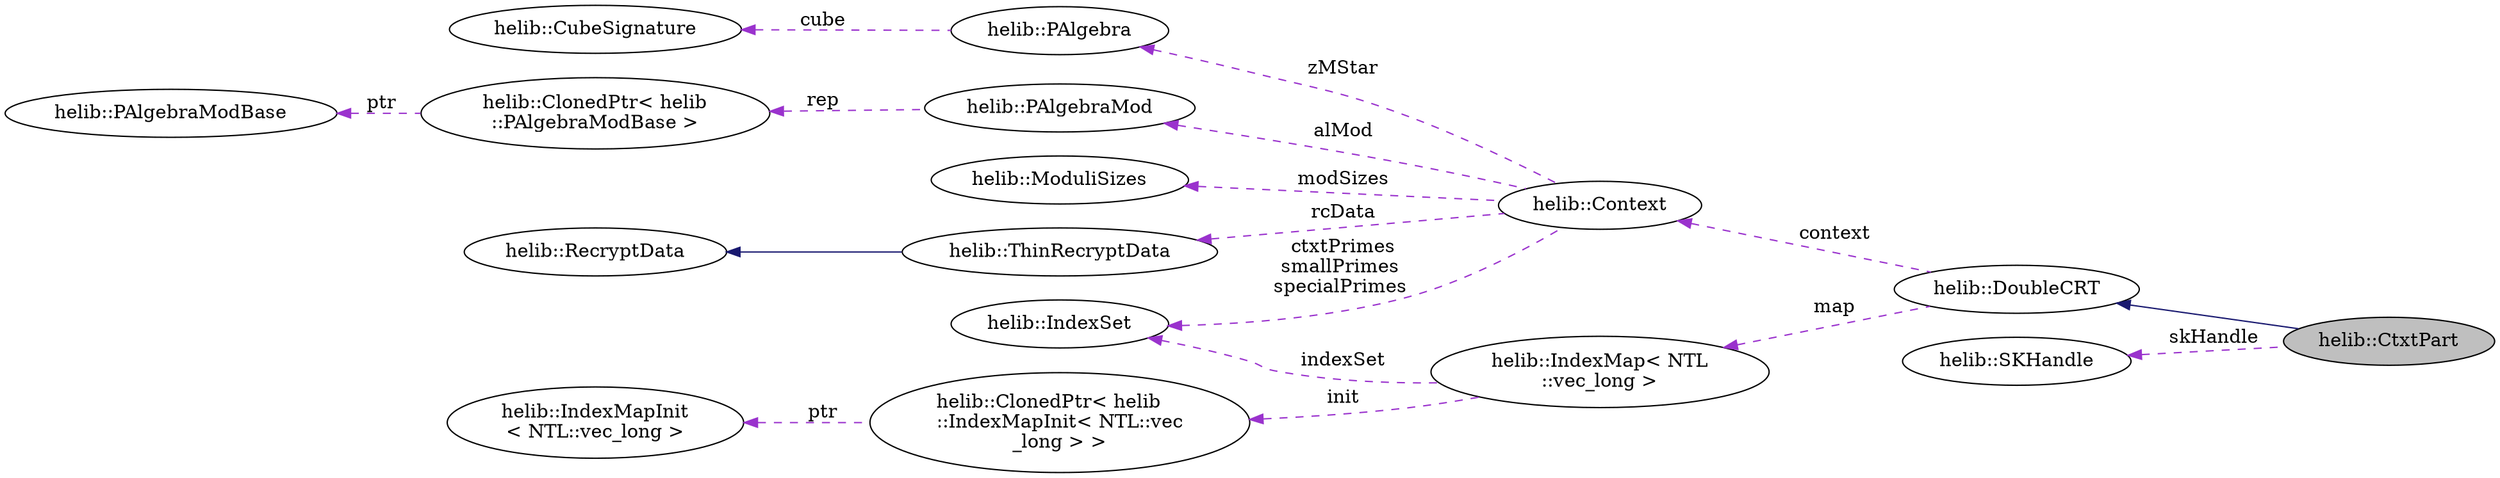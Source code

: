 digraph "helib::CtxtPart"
{
  rankdir="LR";
  N2 [label="helib::CtxtPart",color="black", fillcolor="grey75", style="filled", fontcolor="black"];
  N3 -> N2 [dir="back",color="midnightblue",style="solid"];
  N3 [label="helib::DoubleCRT",color="black", fillcolor="white", style="filled",tooltip="Implementing polynomials (elements in the ring R_Q) in double-CRT form. "];
  N4 -> N3 [dir="back",color="darkorchid3",style="dashed",label=" context" ];
  N4 [label="helib::Context",color="black", fillcolor="white", style="filled",tooltip="Maintaining the HE scheme parameters. "];
  N5 -> N4 [dir="back",color="darkorchid3",style="dashed",label=" modSizes" ];
  N5 [label="helib::ModuliSizes",color="black", fillcolor="white", style="filled",tooltip="A helper class to map required modulo-sizes to primeSets. "];
  N6 -> N4 [dir="back",color="darkorchid3",style="dashed",label=" rcData" ];
  N6 [label="helib::ThinRecryptData",color="black", fillcolor="white", style="filled",tooltip="Same as above, but for \"thin\" bootstrapping, where the slots are assumed to contain constants..."];
  N7 -> N6 [dir="back",color="midnightblue",style="solid"];
  N7 [label="helib::RecryptData",color="black", fillcolor="white", style="filled",tooltip="A structure to hold recryption-related data inside the Context. "];
  N8 -> N4 [dir="back",color="darkorchid3",style="dashed",label=" ctxtPrimes\nsmallPrimes\nspecialPrimes" ];
  N8 [label="helib::IndexSet",color="black", fillcolor="white", style="filled",tooltip="A dynamic set of non-negative integers. "];
  N9 -> N4 [dir="back",color="darkorchid3",style="dashed",label=" zMStar" ];
  N9 [label="helib::PAlgebra",color="black", fillcolor="white", style="filled",tooltip="The structure of (Z/mZ)* /(p) "];
  N10 -> N9 [dir="back",color="darkorchid3",style="dashed",label=" cube" ];
  N10 [label="helib::CubeSignature",color="black", fillcolor="white", style="filled",tooltip="Holds a vector of dimensions for a hypercube and some additional data. "];
  N11 -> N4 [dir="back",color="darkorchid3",style="dashed",label=" alMod" ];
  N11 [label="helib::PAlgebraMod",color="black", fillcolor="white", style="filled",tooltip="The structure of Z[X]/(Phi_m(X), p) "];
  N12 -> N11 [dir="back",color="darkorchid3",style="dashed",label=" rep" ];
  N12 [label="helib::ClonedPtr\< helib\l::PAlgebraModBase \>",color="black", fillcolor="white", style="filled"];
  N13 -> N12 [dir="back",color="darkorchid3",style="dashed",label=" ptr" ];
  N13 [label="helib::PAlgebraModBase",color="black", fillcolor="white", style="filled",tooltip="Virtual base class for PAlgebraMod. "];
  N14 -> N3 [dir="back",color="darkorchid3",style="dashed",label=" map" ];
  N14 [label="helib::IndexMap\< NTL\l::vec_long \>",color="black", fillcolor="white", style="filled"];
  N8 -> N14 [dir="back",color="darkorchid3",style="dashed",label=" indexSet" ];
  N15 -> N14 [dir="back",color="darkorchid3",style="dashed",label=" init" ];
  N15 [label="helib::ClonedPtr\< helib\l::IndexMapInit\< NTL::vec\l_long \> \>",color="black", fillcolor="white", style="filled"];
  N16 -> N15 [dir="back",color="darkorchid3",style="dashed",label=" ptr" ];
  N16 [label="helib::IndexMapInit\l\< NTL::vec_long \>",color="black", fillcolor="white", style="filled"];
  N17 -> N2 [dir="back",color="darkorchid3",style="dashed",label=" skHandle" ];
  N17 [label="helib::SKHandle",color="black", fillcolor="white", style="filled",tooltip="A handle, describing the secret-key element that \"matches\" a part, of the form s^r(X^t). "];
}
digraph "helib::CtxtPart"
{
  N0 [label="helib::CtxtPart",color="black", fillcolor="grey75", style="filled", fontcolor="black"];
  N1 -> N0 [dir="back",color="midnightblue",style="solid"];
  N1 [label="helib::DoubleCRT",color="black", fillcolor="white", style="filled",tooltip="Implementing polynomials (elements in the ring R_Q) in double-CRT form. "];
}
